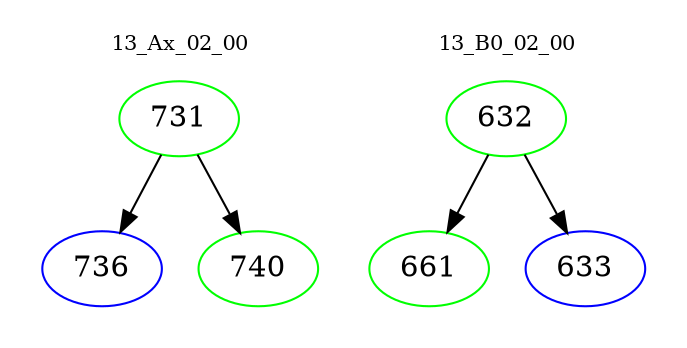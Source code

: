 digraph{
subgraph cluster_0 {
color = white
label = "13_Ax_02_00";
fontsize=10;
T0_731 [label="731", color="green"]
T0_731 -> T0_736 [color="black"]
T0_736 [label="736", color="blue"]
T0_731 -> T0_740 [color="black"]
T0_740 [label="740", color="green"]
}
subgraph cluster_1 {
color = white
label = "13_B0_02_00";
fontsize=10;
T1_632 [label="632", color="green"]
T1_632 -> T1_661 [color="black"]
T1_661 [label="661", color="green"]
T1_632 -> T1_633 [color="black"]
T1_633 [label="633", color="blue"]
}
}
